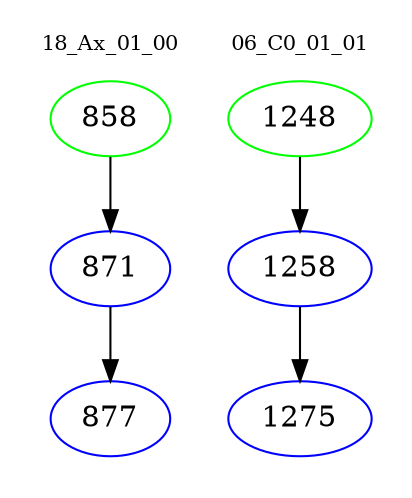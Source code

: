 digraph{
subgraph cluster_0 {
color = white
label = "18_Ax_01_00";
fontsize=10;
T0_858 [label="858", color="green"]
T0_858 -> T0_871 [color="black"]
T0_871 [label="871", color="blue"]
T0_871 -> T0_877 [color="black"]
T0_877 [label="877", color="blue"]
}
subgraph cluster_1 {
color = white
label = "06_C0_01_01";
fontsize=10;
T1_1248 [label="1248", color="green"]
T1_1248 -> T1_1258 [color="black"]
T1_1258 [label="1258", color="blue"]
T1_1258 -> T1_1275 [color="black"]
T1_1275 [label="1275", color="blue"]
}
}
